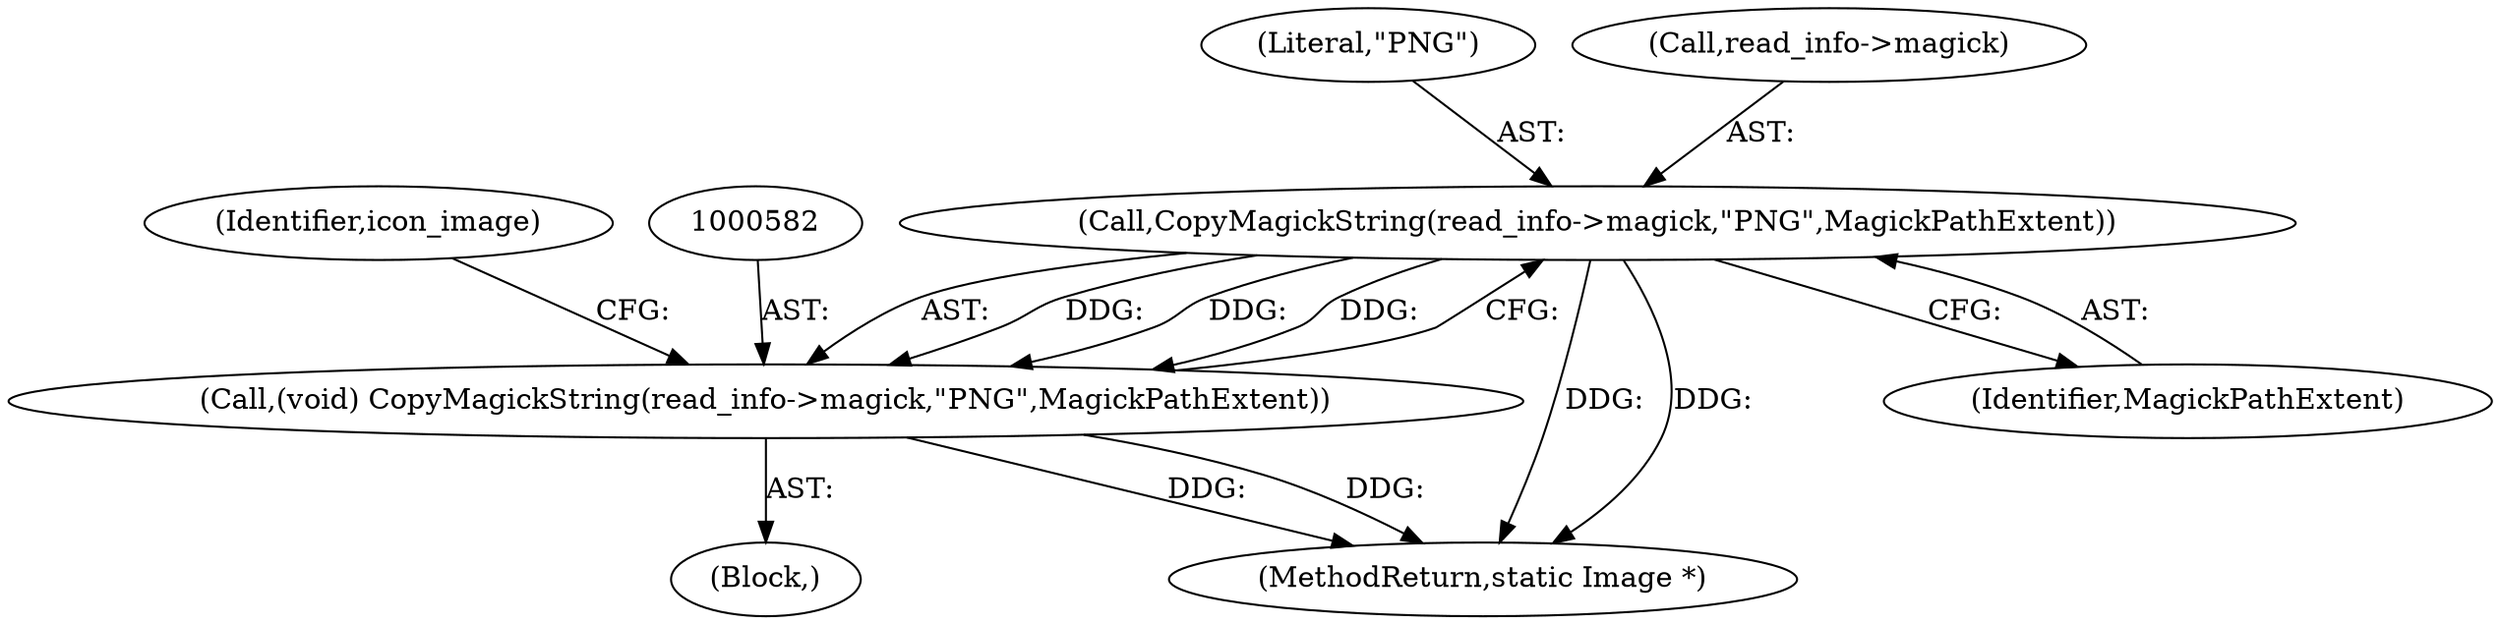digraph "0_ImageMagick_0f6fc2d5bf8f500820c3dbcf0d23ee14f2d9f734_3@pointer" {
"1000583" [label="(Call,CopyMagickString(read_info->magick,\"PNG\",MagickPathExtent))"];
"1000581" [label="(Call,(void) CopyMagickString(read_info->magick,\"PNG\",MagickPathExtent))"];
"1000587" [label="(Literal,\"PNG\")"];
"1000576" [label="(Block,)"];
"1000581" [label="(Call,(void) CopyMagickString(read_info->magick,\"PNG\",MagickPathExtent))"];
"1002173" [label="(MethodReturn,static Image *)"];
"1000590" [label="(Identifier,icon_image)"];
"1000584" [label="(Call,read_info->magick)"];
"1000588" [label="(Identifier,MagickPathExtent)"];
"1000583" [label="(Call,CopyMagickString(read_info->magick,\"PNG\",MagickPathExtent))"];
"1000583" -> "1000581"  [label="AST: "];
"1000583" -> "1000588"  [label="CFG: "];
"1000584" -> "1000583"  [label="AST: "];
"1000587" -> "1000583"  [label="AST: "];
"1000588" -> "1000583"  [label="AST: "];
"1000581" -> "1000583"  [label="CFG: "];
"1000583" -> "1002173"  [label="DDG: "];
"1000583" -> "1002173"  [label="DDG: "];
"1000583" -> "1000581"  [label="DDG: "];
"1000583" -> "1000581"  [label="DDG: "];
"1000583" -> "1000581"  [label="DDG: "];
"1000581" -> "1000576"  [label="AST: "];
"1000582" -> "1000581"  [label="AST: "];
"1000590" -> "1000581"  [label="CFG: "];
"1000581" -> "1002173"  [label="DDG: "];
"1000581" -> "1002173"  [label="DDG: "];
}
